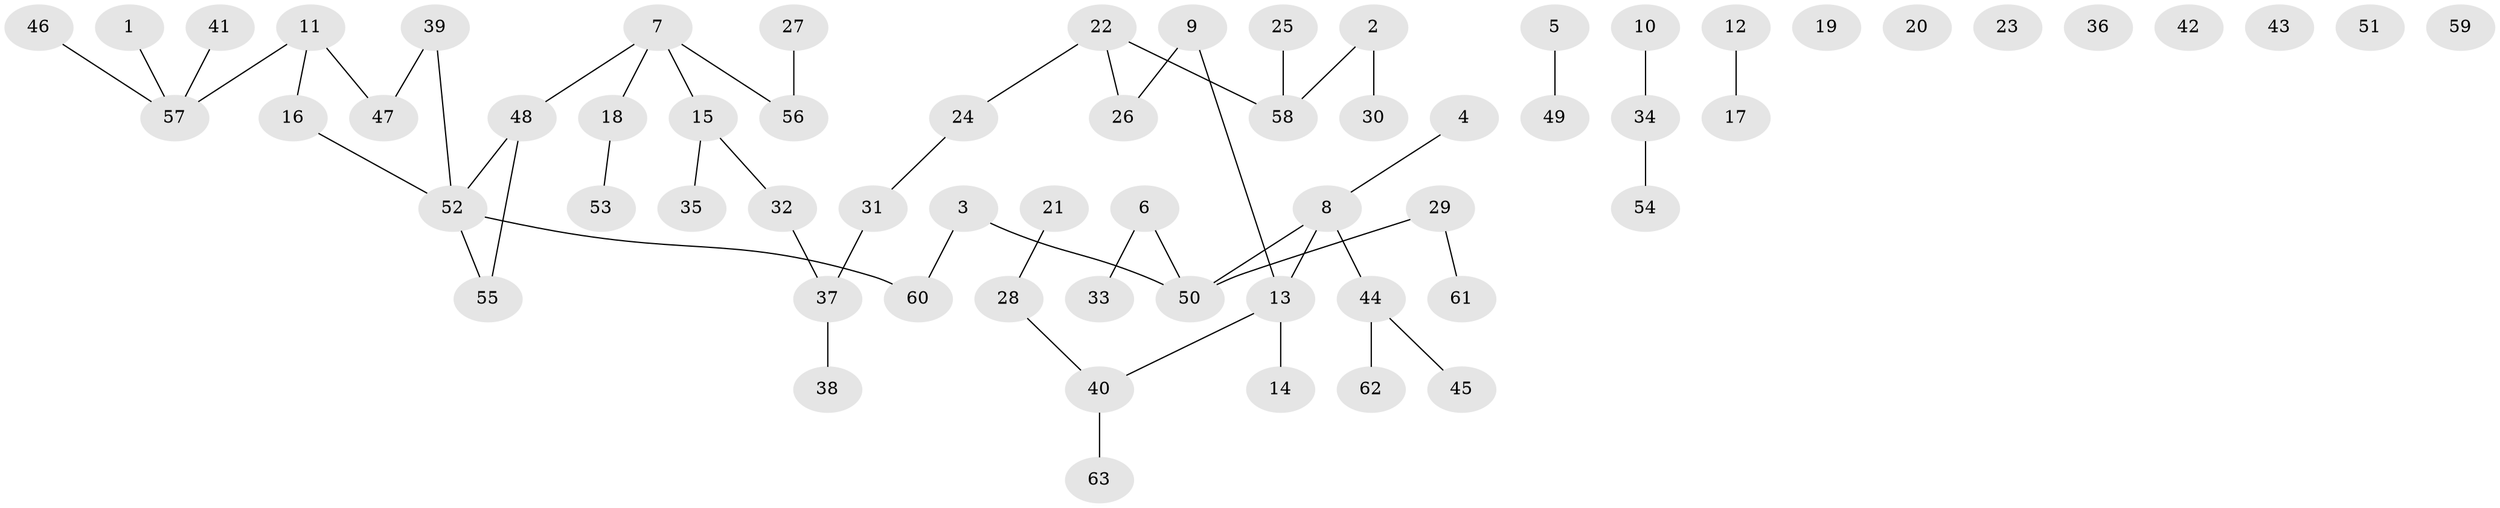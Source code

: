// coarse degree distribution, {5: 0.1, 1: 0.6, 3: 0.3}
// Generated by graph-tools (version 1.1) at 2025/48/03/04/25 22:48:15]
// undirected, 63 vertices, 54 edges
graph export_dot {
  node [color=gray90,style=filled];
  1;
  2;
  3;
  4;
  5;
  6;
  7;
  8;
  9;
  10;
  11;
  12;
  13;
  14;
  15;
  16;
  17;
  18;
  19;
  20;
  21;
  22;
  23;
  24;
  25;
  26;
  27;
  28;
  29;
  30;
  31;
  32;
  33;
  34;
  35;
  36;
  37;
  38;
  39;
  40;
  41;
  42;
  43;
  44;
  45;
  46;
  47;
  48;
  49;
  50;
  51;
  52;
  53;
  54;
  55;
  56;
  57;
  58;
  59;
  60;
  61;
  62;
  63;
  1 -- 57;
  2 -- 30;
  2 -- 58;
  3 -- 50;
  3 -- 60;
  4 -- 8;
  5 -- 49;
  6 -- 33;
  6 -- 50;
  7 -- 15;
  7 -- 18;
  7 -- 48;
  7 -- 56;
  8 -- 13;
  8 -- 44;
  8 -- 50;
  9 -- 13;
  9 -- 26;
  10 -- 34;
  11 -- 16;
  11 -- 47;
  11 -- 57;
  12 -- 17;
  13 -- 14;
  13 -- 40;
  15 -- 32;
  15 -- 35;
  16 -- 52;
  18 -- 53;
  21 -- 28;
  22 -- 24;
  22 -- 26;
  22 -- 58;
  24 -- 31;
  25 -- 58;
  27 -- 56;
  28 -- 40;
  29 -- 50;
  29 -- 61;
  31 -- 37;
  32 -- 37;
  34 -- 54;
  37 -- 38;
  39 -- 47;
  39 -- 52;
  40 -- 63;
  41 -- 57;
  44 -- 45;
  44 -- 62;
  46 -- 57;
  48 -- 52;
  48 -- 55;
  52 -- 55;
  52 -- 60;
}
